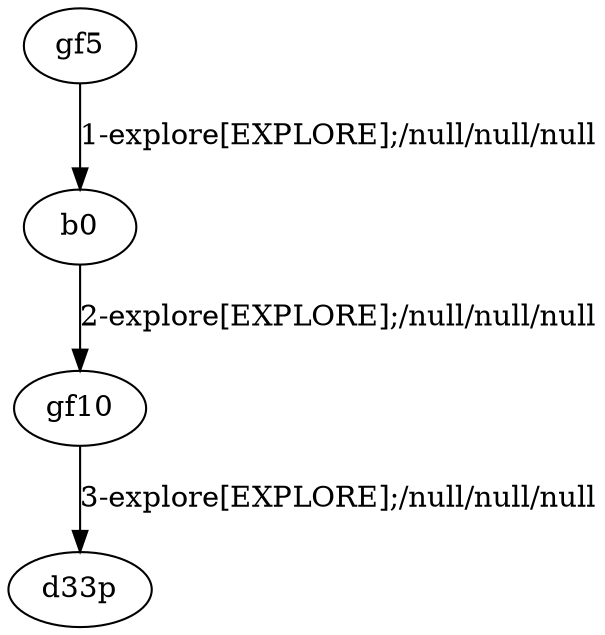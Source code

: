# Total number of goals covered by this test: 1
# b0 --> gf10

digraph g {
"gf5" -> "b0" [label = "1-explore[EXPLORE];/null/null/null"];
"b0" -> "gf10" [label = "2-explore[EXPLORE];/null/null/null"];
"gf10" -> "d33p" [label = "3-explore[EXPLORE];/null/null/null"];
}